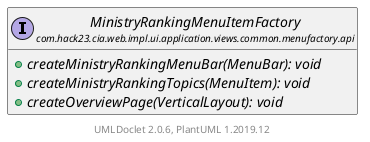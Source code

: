 @startuml
    set namespaceSeparator none
    hide empty fields
    hide empty methods

    interface "<size:14>MinistryRankingMenuItemFactory\n<size:10>com.hack23.cia.web.impl.ui.application.views.common.menufactory.api" as com.hack23.cia.web.impl.ui.application.views.common.menufactory.api.MinistryRankingMenuItemFactory [[MinistryRankingMenuItemFactory.html]] {
        {abstract} +createMinistryRankingMenuBar(MenuBar): void
        {abstract} +createMinistryRankingTopics(MenuItem): void
        {abstract} +createOverviewPage(VerticalLayout): void
    }

    center footer UMLDoclet 2.0.6, PlantUML 1.2019.12
@enduml
